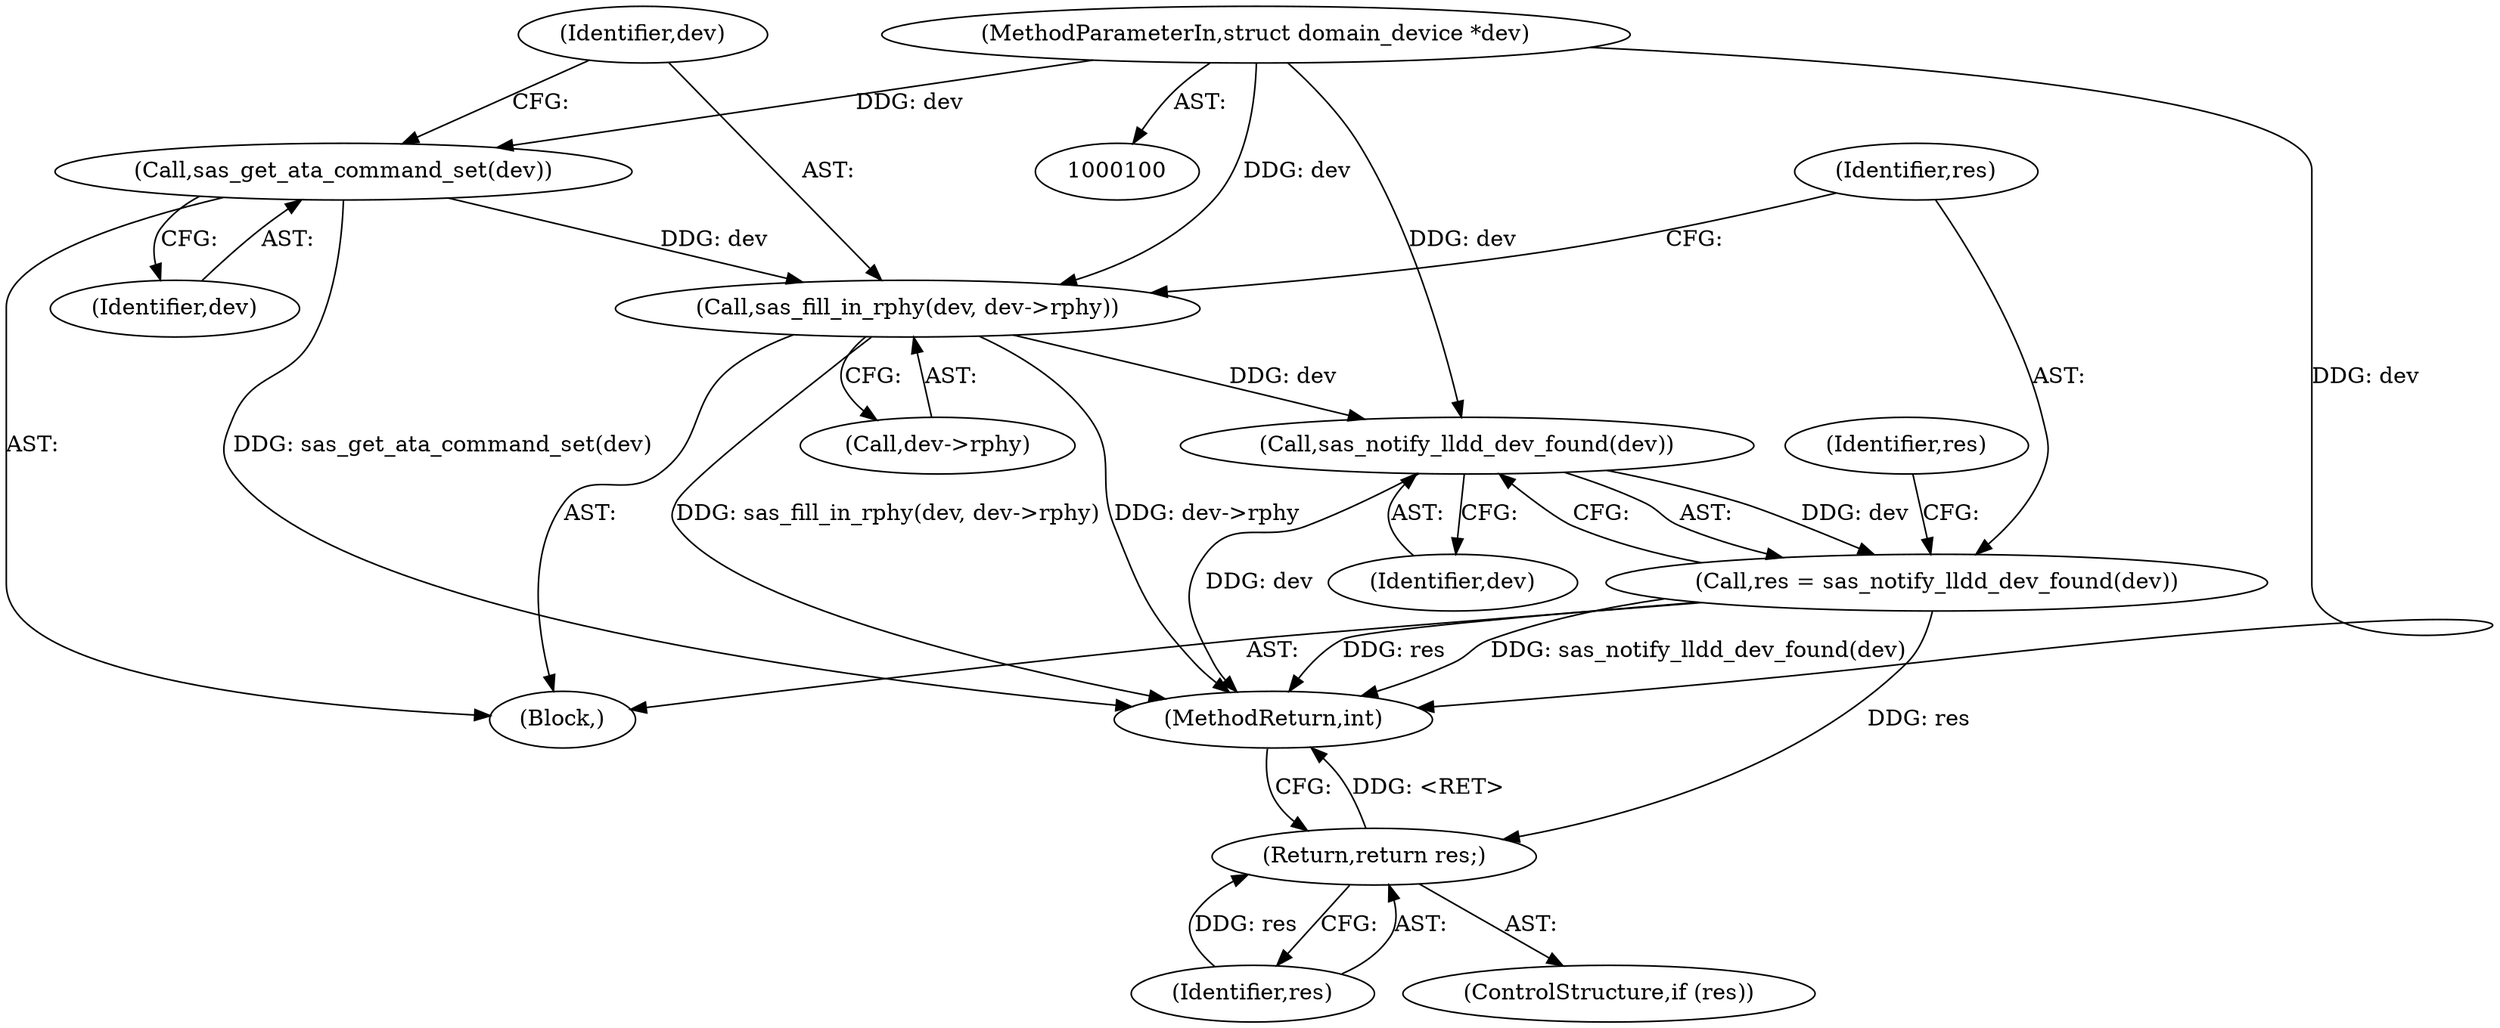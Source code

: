 digraph "0_linux_0558f33c06bb910e2879e355192227a8e8f0219d@pointer" {
"1000101" [label="(MethodParameterIn,struct domain_device *dev)"];
"1000113" [label="(Call,sas_get_ata_command_set(dev))"];
"1000115" [label="(Call,sas_fill_in_rphy(dev, dev->rphy))"];
"1000122" [label="(Call,sas_notify_lldd_dev_found(dev))"];
"1000120" [label="(Call,res = sas_notify_lldd_dev_found(dev))"];
"1000126" [label="(Return,return res;)"];
"1000125" [label="(Identifier,res)"];
"1000122" [label="(Call,sas_notify_lldd_dev_found(dev))"];
"1000115" [label="(Call,sas_fill_in_rphy(dev, dev->rphy))"];
"1000121" [label="(Identifier,res)"];
"1000123" [label="(Identifier,dev)"];
"1000127" [label="(Identifier,res)"];
"1000114" [label="(Identifier,dev)"];
"1000116" [label="(Identifier,dev)"];
"1000126" [label="(Return,return res;)"];
"1000102" [label="(Block,)"];
"1000120" [label="(Call,res = sas_notify_lldd_dev_found(dev))"];
"1000124" [label="(ControlStructure,if (res))"];
"1000101" [label="(MethodParameterIn,struct domain_device *dev)"];
"1000113" [label="(Call,sas_get_ata_command_set(dev))"];
"1000117" [label="(Call,dev->rphy)"];
"1000130" [label="(MethodReturn,int)"];
"1000101" -> "1000100"  [label="AST: "];
"1000101" -> "1000130"  [label="DDG: dev"];
"1000101" -> "1000113"  [label="DDG: dev"];
"1000101" -> "1000115"  [label="DDG: dev"];
"1000101" -> "1000122"  [label="DDG: dev"];
"1000113" -> "1000102"  [label="AST: "];
"1000113" -> "1000114"  [label="CFG: "];
"1000114" -> "1000113"  [label="AST: "];
"1000116" -> "1000113"  [label="CFG: "];
"1000113" -> "1000130"  [label="DDG: sas_get_ata_command_set(dev)"];
"1000113" -> "1000115"  [label="DDG: dev"];
"1000115" -> "1000102"  [label="AST: "];
"1000115" -> "1000117"  [label="CFG: "];
"1000116" -> "1000115"  [label="AST: "];
"1000117" -> "1000115"  [label="AST: "];
"1000121" -> "1000115"  [label="CFG: "];
"1000115" -> "1000130"  [label="DDG: dev->rphy"];
"1000115" -> "1000130"  [label="DDG: sas_fill_in_rphy(dev, dev->rphy)"];
"1000115" -> "1000122"  [label="DDG: dev"];
"1000122" -> "1000120"  [label="AST: "];
"1000122" -> "1000123"  [label="CFG: "];
"1000123" -> "1000122"  [label="AST: "];
"1000120" -> "1000122"  [label="CFG: "];
"1000122" -> "1000130"  [label="DDG: dev"];
"1000122" -> "1000120"  [label="DDG: dev"];
"1000120" -> "1000102"  [label="AST: "];
"1000121" -> "1000120"  [label="AST: "];
"1000125" -> "1000120"  [label="CFG: "];
"1000120" -> "1000130"  [label="DDG: sas_notify_lldd_dev_found(dev)"];
"1000120" -> "1000130"  [label="DDG: res"];
"1000120" -> "1000126"  [label="DDG: res"];
"1000126" -> "1000124"  [label="AST: "];
"1000126" -> "1000127"  [label="CFG: "];
"1000127" -> "1000126"  [label="AST: "];
"1000130" -> "1000126"  [label="CFG: "];
"1000126" -> "1000130"  [label="DDG: <RET>"];
"1000127" -> "1000126"  [label="DDG: res"];
}
